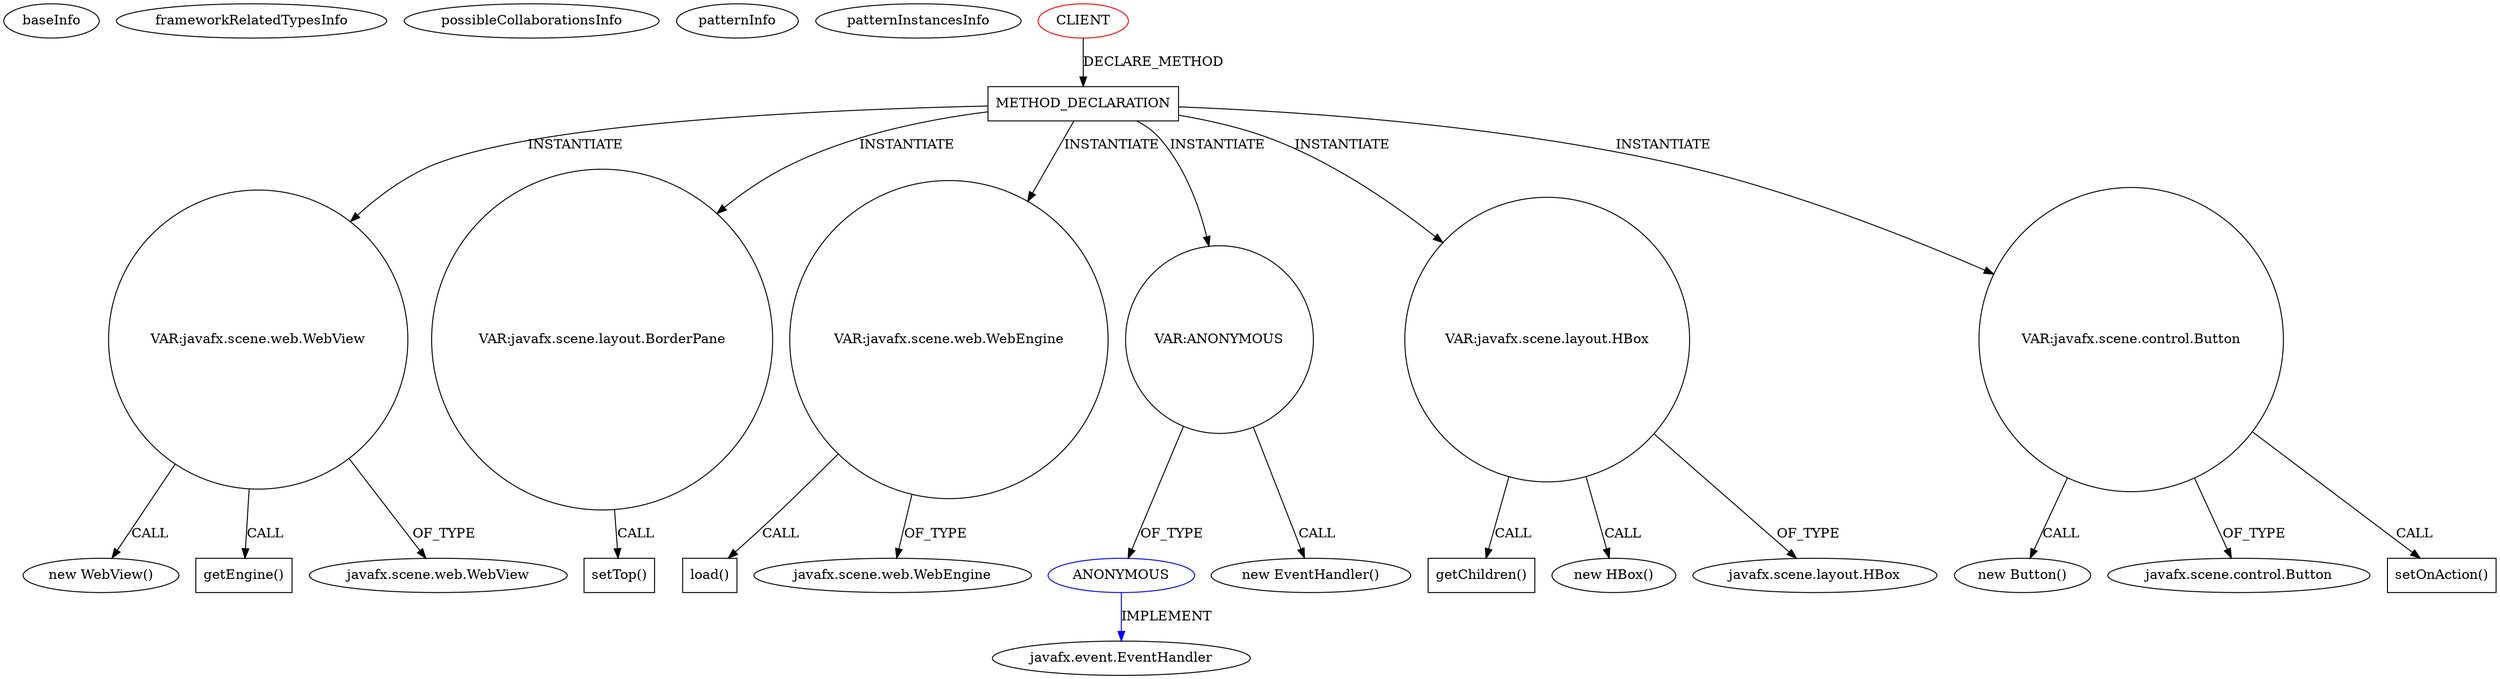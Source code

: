 digraph {
baseInfo[graphId=2523,category="pattern",isAnonymous=false,possibleRelation=false]
frameworkRelatedTypesInfo[]
possibleCollaborationsInfo[]
patternInfo[frequency=2.0,patternRootClient=0]
patternInstancesInfo[0="BryceLawrence-Tableiness~/BryceLawrence-Tableiness/Tableiness-master/src/truthtablegenerator/GUI.java~GUI~179",1="wwtg99-POMA~/wwtg99-POMA/POMA-master/src/cn/edu/suda/gui/DAVIDWebPane.java~DAVIDWebPane~4830"]
174[label="new WebView()",vertexType="CONSTRUCTOR_CALL",isFrameworkType=false]
175[label="VAR:javafx.scene.web.WebView",vertexType="VARIABLE_EXPRESION",isFrameworkType=false,shape=circle]
178[label="getEngine()",vertexType="INSIDE_CALL",isFrameworkType=false,shape=box]
120[label="METHOD_DECLARATION",vertexType="CLIENT_METHOD_DECLARATION",isFrameworkType=false,shape=box]
207[label="VAR:javafx.scene.layout.BorderPane",vertexType="VARIABLE_EXPRESION",isFrameworkType=false,shape=circle]
0[label="CLIENT",vertexType="ROOT_CLIENT_CLASS_DECLARATION",isFrameworkType=false,color=red]
210[label="setTop()",vertexType="INSIDE_CALL",isFrameworkType=false,shape=box]
187[label="VAR:javafx.scene.web.WebEngine",vertexType="VARIABLE_EXPRESION",isFrameworkType=false,shape=circle]
188[label="load()",vertexType="INSIDE_CALL",isFrameworkType=false,shape=box]
165[label="javafx.scene.web.WebEngine",vertexType="FRAMEWORK_CLASS_TYPE",isFrameworkType=false]
240[label="VAR:ANONYMOUS",vertexType="VARIABLE_EXPRESION",isFrameworkType=false,shape=circle]
241[label="ANONYMOUS",vertexType="REFERENCE_ANONYMOUS_DECLARATION",isFrameworkType=false,color=blue]
239[label="new EventHandler()",vertexType="CONSTRUCTOR_CALL",isFrameworkType=false]
99[label="javafx.event.EventHandler",vertexType="FRAMEWORK_INTERFACE_TYPE",isFrameworkType=false]
151[label="VAR:javafx.scene.layout.HBox",vertexType="VARIABLE_EXPRESION",isFrameworkType=false,shape=circle]
157[label="getChildren()",vertexType="INSIDE_CALL",isFrameworkType=false,shape=box]
150[label="new HBox()",vertexType="CONSTRUCTOR_CALL",isFrameworkType=false]
160[label="javafx.scene.web.WebView",vertexType="FRAMEWORK_CLASS_TYPE",isFrameworkType=false]
11[label="javafx.scene.layout.HBox",vertexType="FRAMEWORK_CLASS_TYPE",isFrameworkType=false]
145[label="VAR:javafx.scene.control.Button",vertexType="VARIABLE_EXPRESION",isFrameworkType=false,shape=circle]
144[label="new Button()",vertexType="CONSTRUCTOR_CALL",isFrameworkType=false]
5[label="javafx.scene.control.Button",vertexType="FRAMEWORK_CLASS_TYPE",isFrameworkType=false]
254[label="setOnAction()",vertexType="INSIDE_CALL",isFrameworkType=false,shape=box]
241->99[label="IMPLEMENT",color=blue]
240->239[label="CALL"]
175->178[label="CALL"]
0->120[label="DECLARE_METHOD"]
187->165[label="OF_TYPE"]
240->241[label="OF_TYPE"]
175->160[label="OF_TYPE"]
151->157[label="CALL"]
120->207[label="INSTANTIATE"]
151->11[label="OF_TYPE"]
120->187[label="INSTANTIATE"]
151->150[label="CALL"]
120->151[label="INSTANTIATE"]
120->240[label="INSTANTIATE"]
120->175[label="INSTANTIATE"]
145->5[label="OF_TYPE"]
187->188[label="CALL"]
207->210[label="CALL"]
145->254[label="CALL"]
175->174[label="CALL"]
145->144[label="CALL"]
120->145[label="INSTANTIATE"]
}
